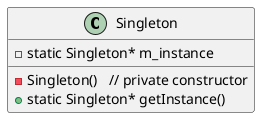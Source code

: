 @startuml Singleton

class Singleton{
    - static Singleton* m_instance
    - Singleton()   // private constructor
    + static Singleton* getInstance()
}

@enduml